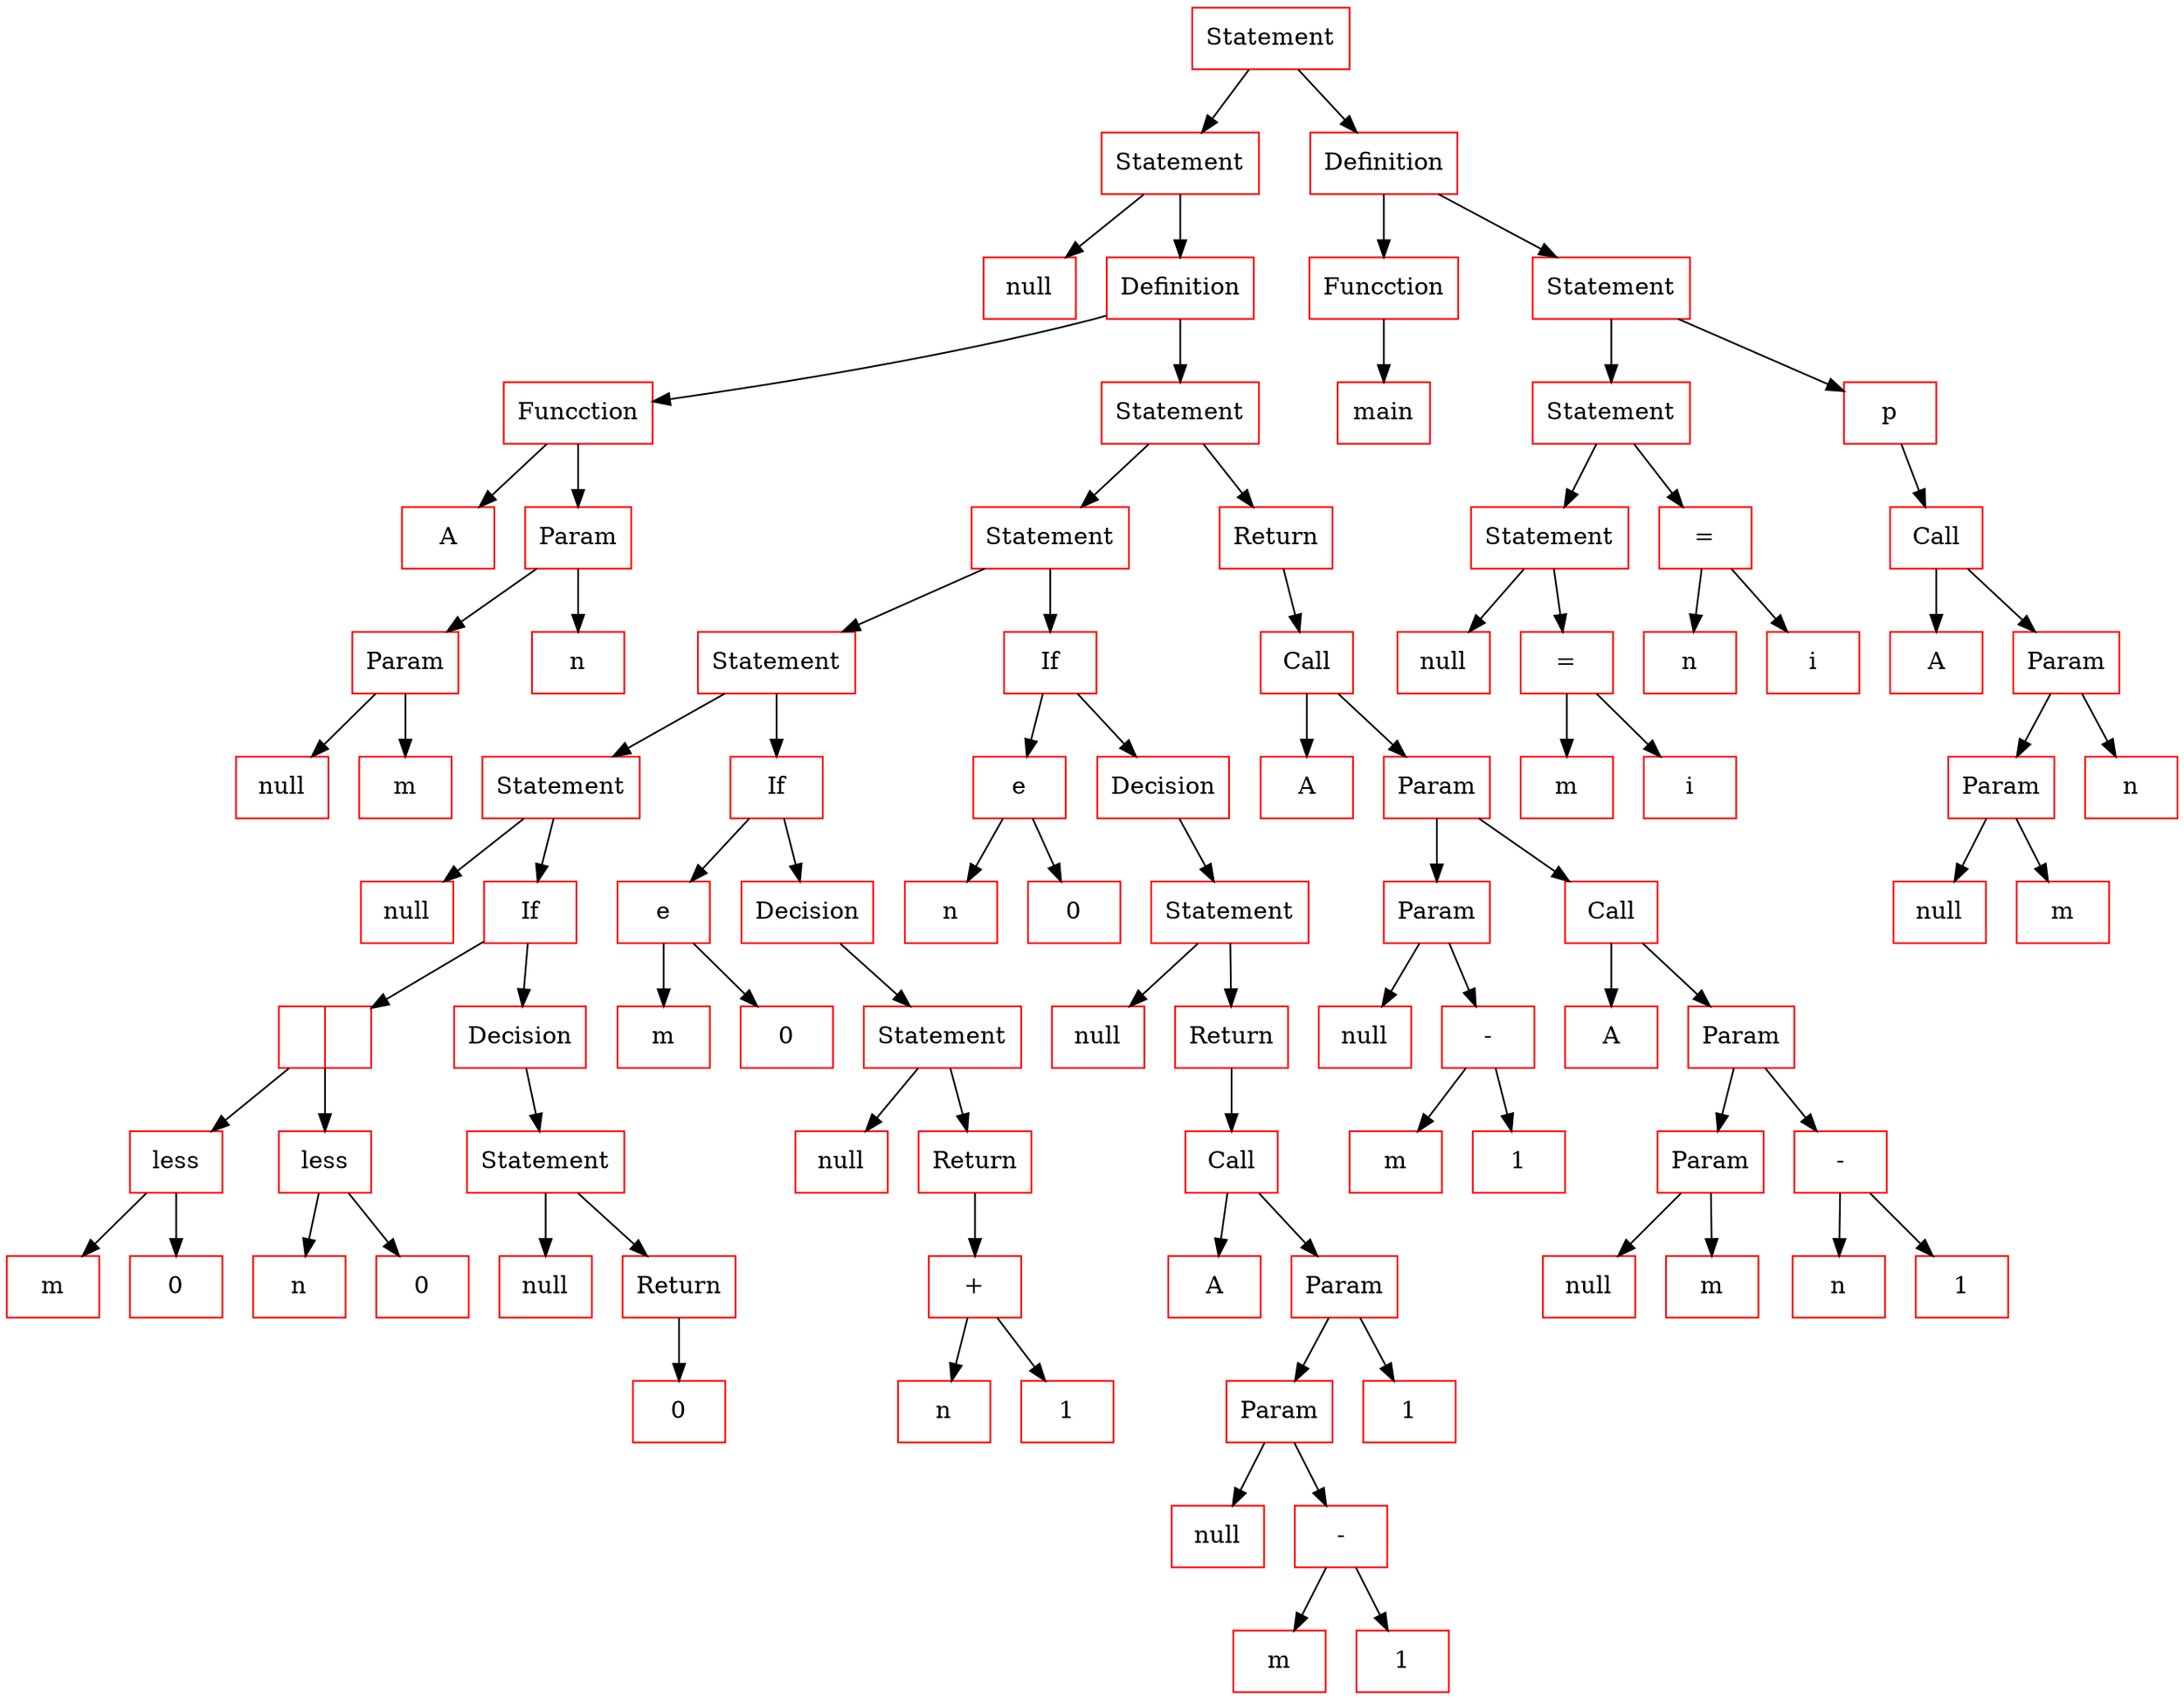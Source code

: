 # This is automatically generated dump of language tree
digraph Tree{

	rankdir=UD;

	node[color="red",fontsize=14];

	1944566560[shape=record, label="Statement"];
	1945834656[shape=record, label="Statement"];
	1945862032[shape=record, label="null"];
	1945834720[shape=record, label="Definition"];
	1945834784[shape=record, label="Funcction"];
	1945834848[shape=record, label="A"];
	1945836144[shape=record, label="Param"];
	1945836016[shape=record, label="Param"];
	1945835952[shape=record, label="null"];
	1945836080[shape=record, label="m"];
	1945836208[shape=record, label="n"];
	1944567136[shape=record, label="Statement"];
	1945856640[shape=record, label="Statement"];
	1945856512[shape=record, label="Statement"];
	1945836336[shape=record, label="Statement"];
	1945836272[shape=record, label="null"];
	1945836400[shape=record, label="If"];
	1945855808[shape=record, label="|"];
	1945836528[shape=record, label="less"];
	1945836464[shape=record, label="m"];
	1945836592[shape=record, label="0"];
	1945856320[shape=record, label="less"];
	1945856000[shape=record, label="n"];
	1945857536[shape=record, label="0"];
	1945857408[shape=record, label="Decision"];
	1945856448[shape=record, label="Statement"];
	1945857024[shape=record, label="null"];
	1945856832[shape=record, label="Return"];
	1945857152[shape=record, label="0"];
	1945856384[shape=record, label="If"];
	1945855936[shape=record, label="e"];
	1945855872[shape=record, label="m"];
	1945856064[shape=record, label="0"];
	1945857472[shape=record, label="Decision"];
	1945855744[shape=record, label="Statement"];
	1945855680[shape=record, label="null"];
	1945856128[shape=record, label="Return"];
	1945856576[shape=record, label="+"];
	1945856192[shape=record, label="n"];
	1945856256[shape=record, label="1"];
	1945856704[shape=record, label="If"];
	1945856896[shape=record, label="e"];
	1945856768[shape=record, label="n"];
	1945857280[shape=record, label="0"];
	1945856960[shape=record, label="Decision"];
	1945857216[shape=record, label="Statement"];
	1945857088[shape=record, label="null"];
	1945857344[shape=record, label="Return"];
	1944568416[shape=record, label="Call"];
	1944565280[shape=record, label="A"];
	1944568288[shape=record, label="Param"];
	1944567328[shape=record, label="Param"];
	1944565856[shape=record, label="null"];
	1944565984[shape=record, label="-"];
	1944568544[shape=record, label="m"];
	1944566048[shape=record, label="1"];
	1944565920[shape=record, label="1"];
	1944568224[shape=record, label="Return"];
	1944566304[shape=record, label="Call"];
	1944568480[shape=record, label="A"];
	1944567840[shape=record, label="Param"];
	1944568352[shape=record, label="Param"];
	1944565664[shape=record, label="null"];
	1944565600[shape=record, label="-"];
	1944568736[shape=record, label="m"];
	1944565024[shape=record, label="1"];
	1944566752[shape=record, label="Call"];
	1944565728[shape=record, label="A"];
	1944567584[shape=record, label="Param"];
	1944566688[shape=record, label="Param"];
	1944567008[shape=record, label="null"];
	1944568608[shape=record, label="m"];
	1944566816[shape=record, label="-"];
	1944565152[shape=record, label="n"];
	1944566112[shape=record, label="1"];
	1944567712[shape=record, label="Definition"];
	1944566176[shape=record, label="Funcction"];
	1944567776[shape=record, label="main"];
	1944565792[shape=record, label="Statement"];
	1944567392[shape=record, label="Statement"];
	1944567968[shape=record, label="Statement"];
	1944566432[shape=record, label="null"];
	1944566496[shape=record, label="="];
	1944565536[shape=record, label="m"];
	1944568096[shape=record, label="i"];
	1944566368[shape=record, label="="];
	1944567904[shape=record, label="n"];
	1944566880[shape=record, label="i"];
	1944568672[shape=record, label="p"];
	1944565088[shape=record, label="Call"];
	1944568032[shape=record, label="A"];
	1944568864[shape=record, label="Param"];
	1944565344[shape=record, label="Param"];
	1944566240[shape=record, label="null"];
	1944568800[shape=record, label="m"];
	1944566624[shape=record, label="n"];

	1944566560 -> 1945834656[fontsize=12]
	1944566560 -> 1944567712[fontsize=12]
	1945834656 -> 1945862032[fontsize=12]
	1945834656 -> 1945834720[fontsize=12]
	1945834720 -> 1945834784[fontsize=12]
	1945834720 -> 1944567136[fontsize=12]
	1945834784 -> 1945834848[fontsize=12]
	1945834784 -> 1945836144[fontsize=12]
	1945836144 -> 1945836016[fontsize=12]
	1945836144 -> 1945836208[fontsize=12]
	1945836016 -> 1945835952[fontsize=12]
	1945836016 -> 1945836080[fontsize=12]
	1944567136 -> 1945856640[fontsize=12]
	1944567136 -> 1944568224[fontsize=12]
	1945856640 -> 1945856512[fontsize=12]
	1945856640 -> 1945856704[fontsize=12]
	1945856512 -> 1945836336[fontsize=12]
	1945856512 -> 1945856384[fontsize=12]
	1945836336 -> 1945836272[fontsize=12]
	1945836336 -> 1945836400[fontsize=12]
	1945836400 -> 1945855808[fontsize=12]
	1945836400 -> 1945857408[fontsize=12]
	1945855808 -> 1945836528[fontsize=12]
	1945855808 -> 1945856320[fontsize=12]
	1945836528 -> 1945836464[fontsize=12]
	1945836528 -> 1945836592[fontsize=12]
	1945856320 -> 1945856000[fontsize=12]
	1945856320 -> 1945857536[fontsize=12]
	1945857408 -> 1945856448[fontsize=12]
	1945856448 -> 1945857024[fontsize=12]
	1945856448 -> 1945856832[fontsize=12]
	1945856832 -> 1945857152[fontsize=12]
	1945856384 -> 1945855936[fontsize=12]
	1945856384 -> 1945857472[fontsize=12]
	1945855936 -> 1945855872[fontsize=12]
	1945855936 -> 1945856064[fontsize=12]
	1945857472 -> 1945855744[fontsize=12]
	1945855744 -> 1945855680[fontsize=12]
	1945855744 -> 1945856128[fontsize=12]
	1945856128 -> 1945856576[fontsize=12]
	1945856576 -> 1945856192[fontsize=12]
	1945856576 -> 1945856256[fontsize=12]
	1945856704 -> 1945856896[fontsize=12]
	1945856704 -> 1945856960[fontsize=12]
	1945856896 -> 1945856768[fontsize=12]
	1945856896 -> 1945857280[fontsize=12]
	1945856960 -> 1945857216[fontsize=12]
	1945857216 -> 1945857088[fontsize=12]
	1945857216 -> 1945857344[fontsize=12]
	1945857344 -> 1944568416[fontsize=12]
	1944568416 -> 1944565280[fontsize=12]
	1944568416 -> 1944568288[fontsize=12]
	1944568288 -> 1944567328[fontsize=12]
	1944568288 -> 1944565920[fontsize=12]
	1944567328 -> 1944565856[fontsize=12]
	1944567328 -> 1944565984[fontsize=12]
	1944565984 -> 1944568544[fontsize=12]
	1944565984 -> 1944566048[fontsize=12]
	1944568224 -> 1944566304[fontsize=12]
	1944566304 -> 1944568480[fontsize=12]
	1944566304 -> 1944567840[fontsize=12]
	1944567840 -> 1944568352[fontsize=12]
	1944567840 -> 1944566752[fontsize=12]
	1944568352 -> 1944565664[fontsize=12]
	1944568352 -> 1944565600[fontsize=12]
	1944565600 -> 1944568736[fontsize=12]
	1944565600 -> 1944565024[fontsize=12]
	1944566752 -> 1944565728[fontsize=12]
	1944566752 -> 1944567584[fontsize=12]
	1944567584 -> 1944566688[fontsize=12]
	1944567584 -> 1944566816[fontsize=12]
	1944566688 -> 1944567008[fontsize=12]
	1944566688 -> 1944568608[fontsize=12]
	1944566816 -> 1944565152[fontsize=12]
	1944566816 -> 1944566112[fontsize=12]
	1944567712 -> 1944566176[fontsize=12]
	1944567712 -> 1944565792[fontsize=12]
	1944566176 -> 1944567776[fontsize=12]
	1944565792 -> 1944567392[fontsize=12]
	1944565792 -> 1944568672[fontsize=12]
	1944567392 -> 1944567968[fontsize=12]
	1944567392 -> 1944566368[fontsize=12]
	1944567968 -> 1944566432[fontsize=12]
	1944567968 -> 1944566496[fontsize=12]
	1944566496 -> 1944565536[fontsize=12]
	1944566496 -> 1944568096[fontsize=12]
	1944566368 -> 1944567904[fontsize=12]
	1944566368 -> 1944566880[fontsize=12]
	1944568672 -> 1944565088[fontsize=12]
	1944565088 -> 1944568032[fontsize=12]
	1944565088 -> 1944568864[fontsize=12]
	1944568864 -> 1944565344[fontsize=12]
	1944568864 -> 1944566624[fontsize=12]
	1944565344 -> 1944566240[fontsize=12]
	1944565344 -> 1944568800[fontsize=12]

}
